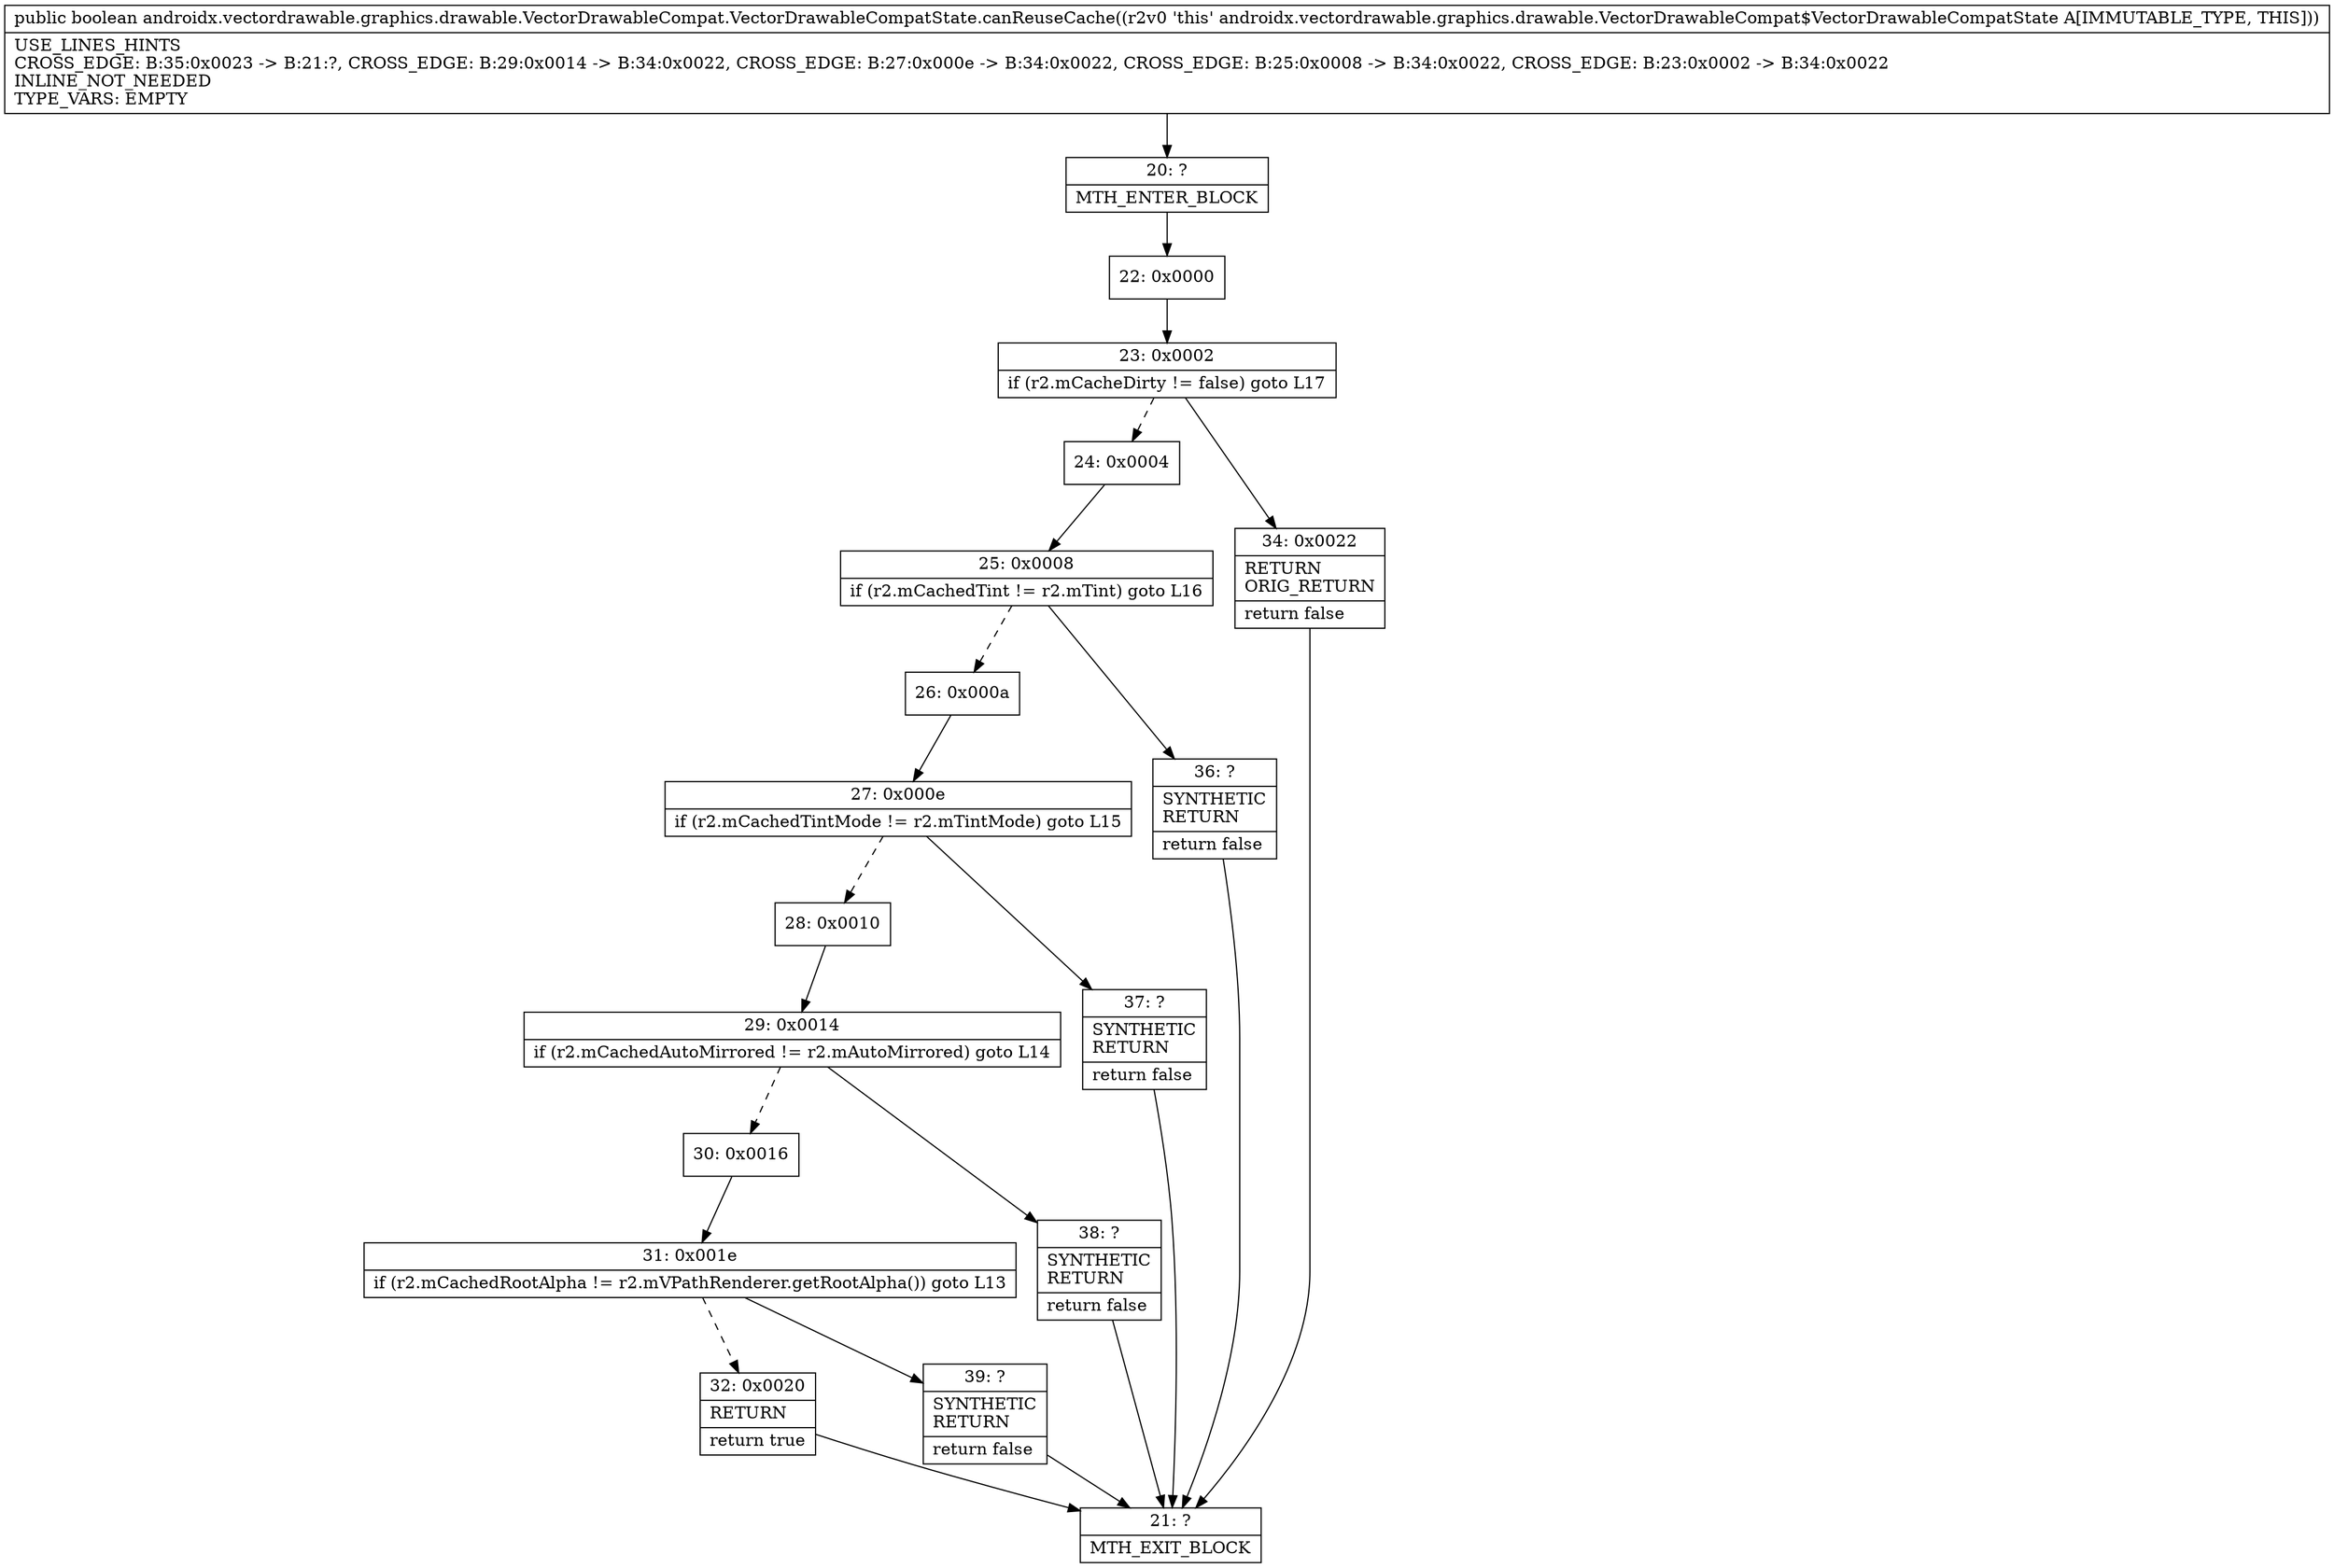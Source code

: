 digraph "CFG forandroidx.vectordrawable.graphics.drawable.VectorDrawableCompat.VectorDrawableCompatState.canReuseCache()Z" {
Node_20 [shape=record,label="{20\:\ ?|MTH_ENTER_BLOCK\l}"];
Node_22 [shape=record,label="{22\:\ 0x0000}"];
Node_23 [shape=record,label="{23\:\ 0x0002|if (r2.mCacheDirty != false) goto L17\l}"];
Node_24 [shape=record,label="{24\:\ 0x0004}"];
Node_25 [shape=record,label="{25\:\ 0x0008|if (r2.mCachedTint != r2.mTint) goto L16\l}"];
Node_26 [shape=record,label="{26\:\ 0x000a}"];
Node_27 [shape=record,label="{27\:\ 0x000e|if (r2.mCachedTintMode != r2.mTintMode) goto L15\l}"];
Node_28 [shape=record,label="{28\:\ 0x0010}"];
Node_29 [shape=record,label="{29\:\ 0x0014|if (r2.mCachedAutoMirrored != r2.mAutoMirrored) goto L14\l}"];
Node_30 [shape=record,label="{30\:\ 0x0016}"];
Node_31 [shape=record,label="{31\:\ 0x001e|if (r2.mCachedRootAlpha != r2.mVPathRenderer.getRootAlpha()) goto L13\l}"];
Node_32 [shape=record,label="{32\:\ 0x0020|RETURN\l|return true\l}"];
Node_21 [shape=record,label="{21\:\ ?|MTH_EXIT_BLOCK\l}"];
Node_39 [shape=record,label="{39\:\ ?|SYNTHETIC\lRETURN\l|return false\l}"];
Node_38 [shape=record,label="{38\:\ ?|SYNTHETIC\lRETURN\l|return false\l}"];
Node_37 [shape=record,label="{37\:\ ?|SYNTHETIC\lRETURN\l|return false\l}"];
Node_36 [shape=record,label="{36\:\ ?|SYNTHETIC\lRETURN\l|return false\l}"];
Node_34 [shape=record,label="{34\:\ 0x0022|RETURN\lORIG_RETURN\l|return false\l}"];
MethodNode[shape=record,label="{public boolean androidx.vectordrawable.graphics.drawable.VectorDrawableCompat.VectorDrawableCompatState.canReuseCache((r2v0 'this' androidx.vectordrawable.graphics.drawable.VectorDrawableCompat$VectorDrawableCompatState A[IMMUTABLE_TYPE, THIS]))  | USE_LINES_HINTS\lCROSS_EDGE: B:35:0x0023 \-\> B:21:?, CROSS_EDGE: B:29:0x0014 \-\> B:34:0x0022, CROSS_EDGE: B:27:0x000e \-\> B:34:0x0022, CROSS_EDGE: B:25:0x0008 \-\> B:34:0x0022, CROSS_EDGE: B:23:0x0002 \-\> B:34:0x0022\lINLINE_NOT_NEEDED\lTYPE_VARS: EMPTY\l}"];
MethodNode -> Node_20;Node_20 -> Node_22;
Node_22 -> Node_23;
Node_23 -> Node_24[style=dashed];
Node_23 -> Node_34;
Node_24 -> Node_25;
Node_25 -> Node_26[style=dashed];
Node_25 -> Node_36;
Node_26 -> Node_27;
Node_27 -> Node_28[style=dashed];
Node_27 -> Node_37;
Node_28 -> Node_29;
Node_29 -> Node_30[style=dashed];
Node_29 -> Node_38;
Node_30 -> Node_31;
Node_31 -> Node_32[style=dashed];
Node_31 -> Node_39;
Node_32 -> Node_21;
Node_39 -> Node_21;
Node_38 -> Node_21;
Node_37 -> Node_21;
Node_36 -> Node_21;
Node_34 -> Node_21;
}

